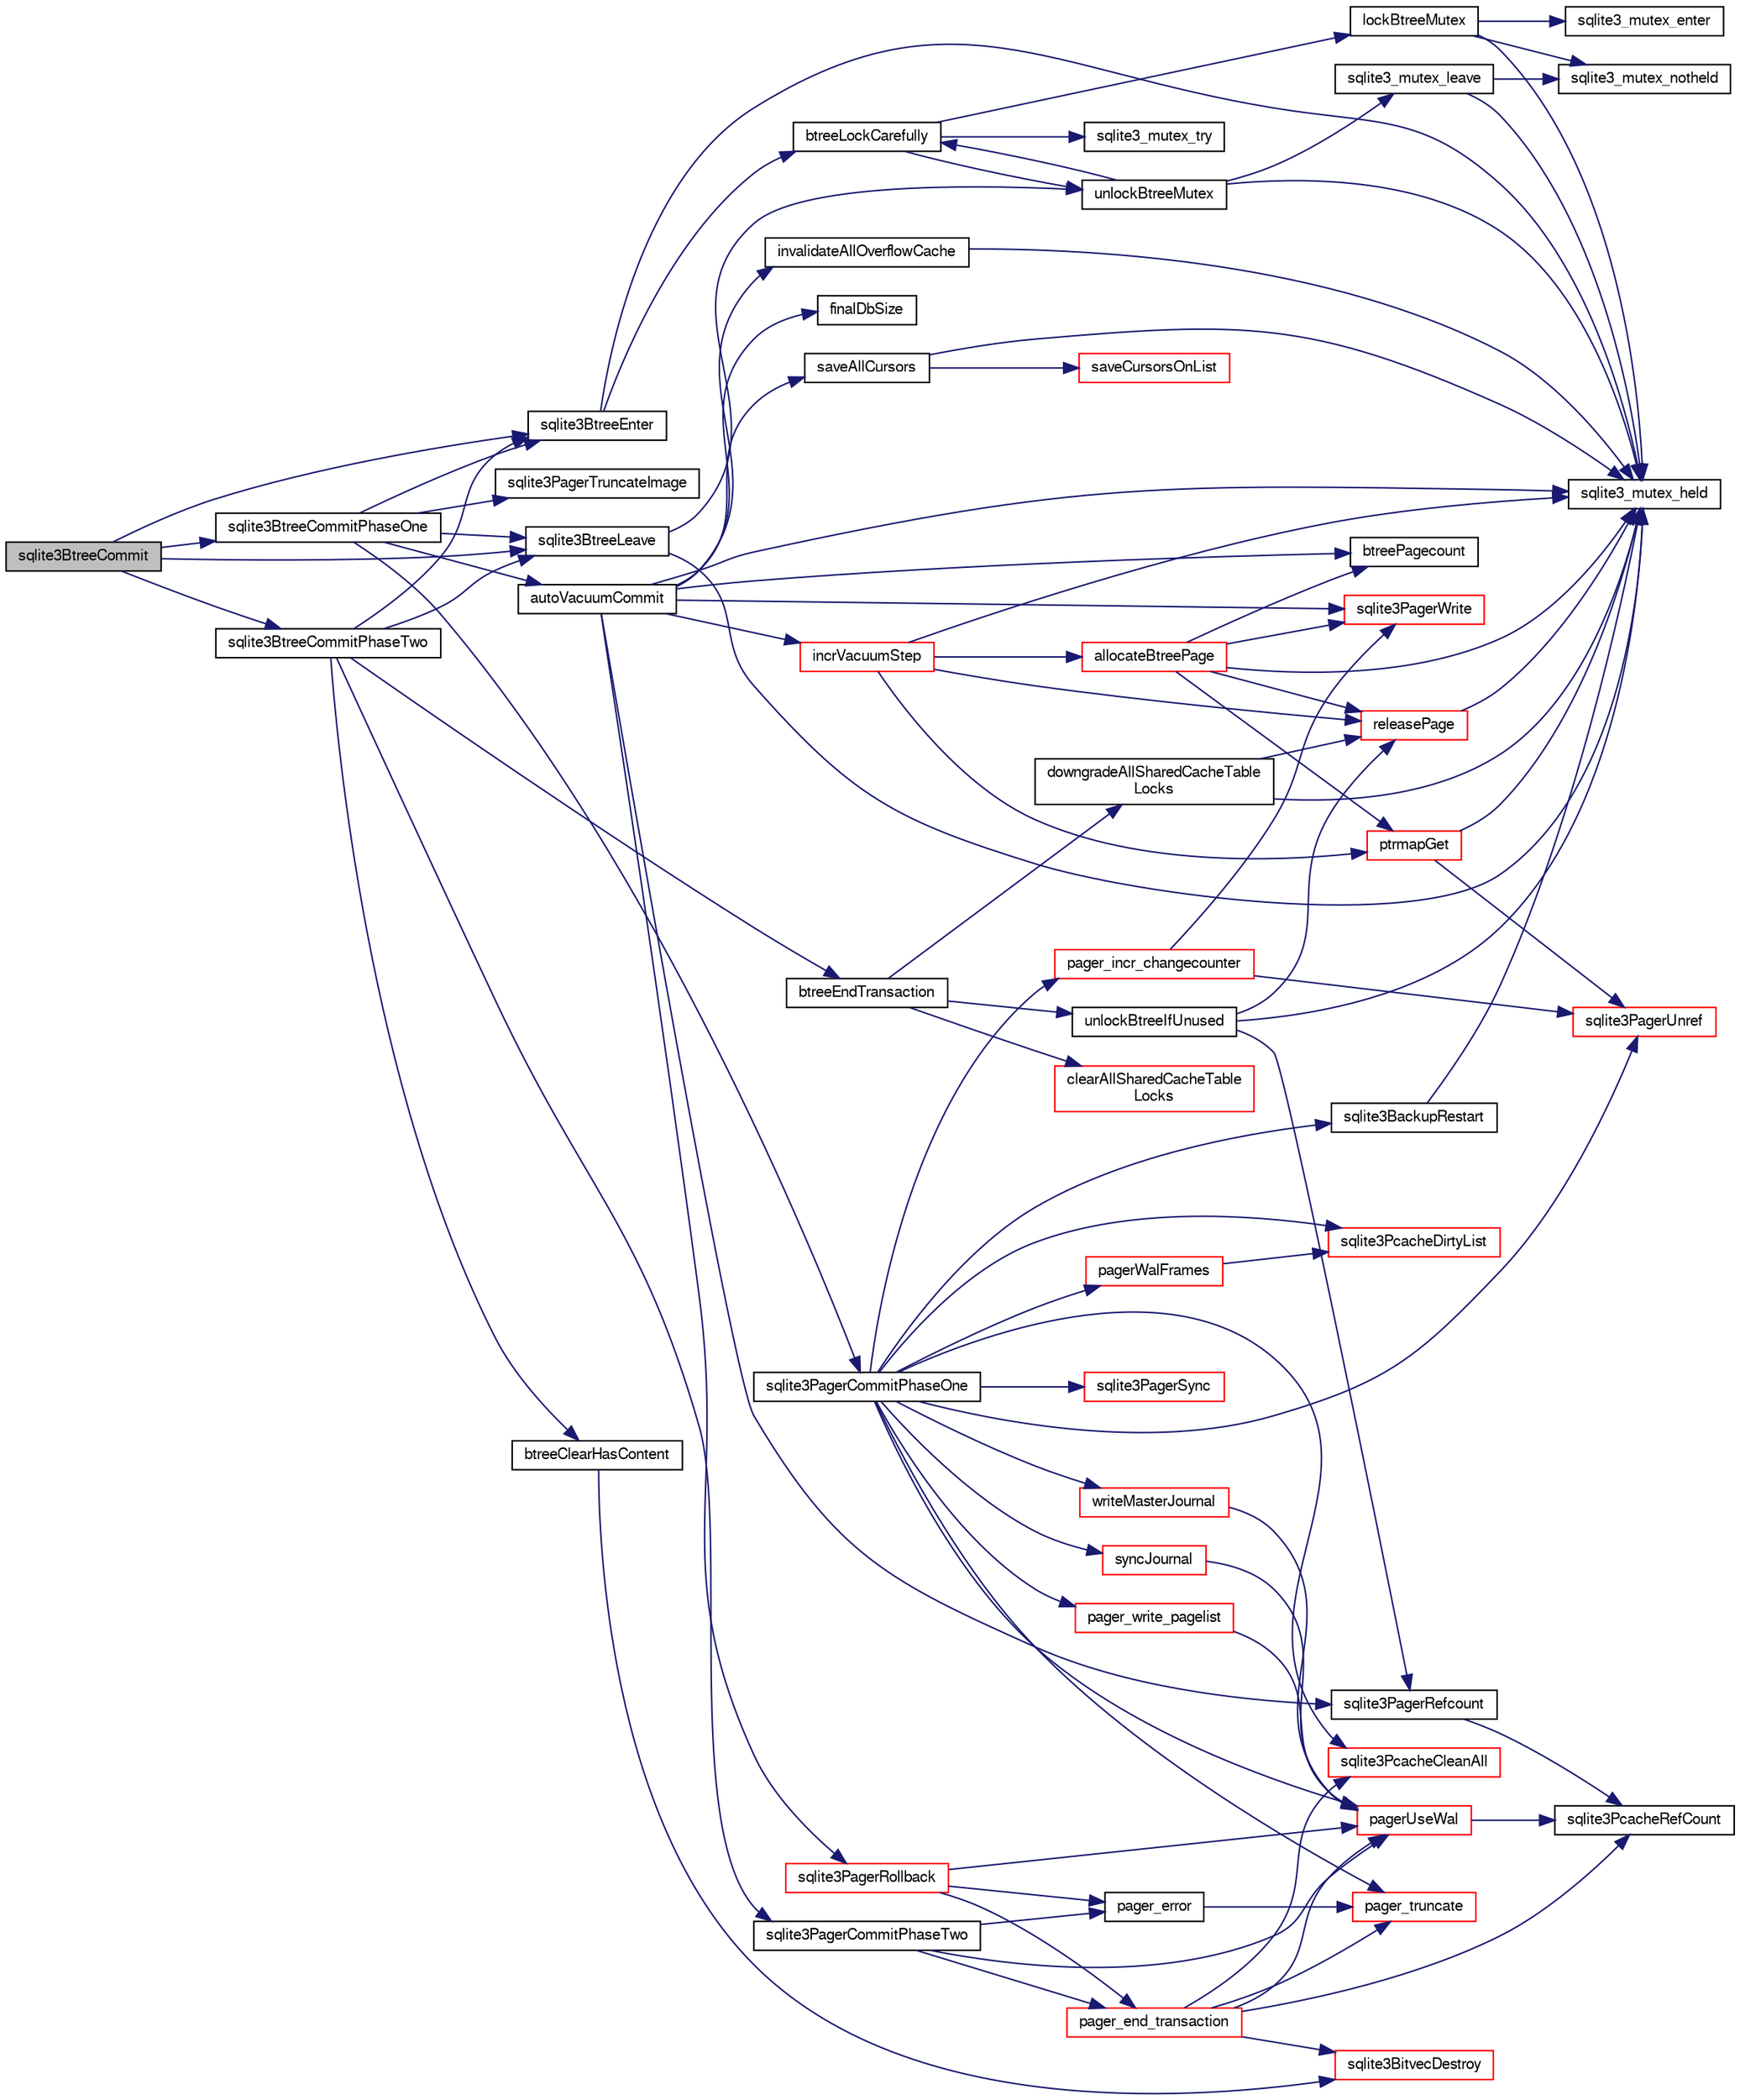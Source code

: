 digraph "sqlite3BtreeCommit"
{
  edge [fontname="FreeSans",fontsize="10",labelfontname="FreeSans",labelfontsize="10"];
  node [fontname="FreeSans",fontsize="10",shape=record];
  rankdir="LR";
  Node439797 [label="sqlite3BtreeCommit",height=0.2,width=0.4,color="black", fillcolor="grey75", style="filled", fontcolor="black"];
  Node439797 -> Node439798 [color="midnightblue",fontsize="10",style="solid",fontname="FreeSans"];
  Node439798 [label="sqlite3BtreeEnter",height=0.2,width=0.4,color="black", fillcolor="white", style="filled",URL="$sqlite3_8c.html#afa05d700ca373993fe6b0525b867feff"];
  Node439798 -> Node439799 [color="midnightblue",fontsize="10",style="solid",fontname="FreeSans"];
  Node439799 [label="sqlite3_mutex_held",height=0.2,width=0.4,color="black", fillcolor="white", style="filled",URL="$sqlite3_8c.html#acf77da68932b6bc163c5e68547ecc3e7"];
  Node439798 -> Node439800 [color="midnightblue",fontsize="10",style="solid",fontname="FreeSans"];
  Node439800 [label="btreeLockCarefully",height=0.2,width=0.4,color="black", fillcolor="white", style="filled",URL="$sqlite3_8c.html#a796746b1c1e4d6926960636bd74c79d7"];
  Node439800 -> Node439801 [color="midnightblue",fontsize="10",style="solid",fontname="FreeSans"];
  Node439801 [label="sqlite3_mutex_try",height=0.2,width=0.4,color="black", fillcolor="white", style="filled",URL="$sqlite3_8c.html#a196f84b09bdfda96ae5ae23189be1ec8"];
  Node439800 -> Node439802 [color="midnightblue",fontsize="10",style="solid",fontname="FreeSans"];
  Node439802 [label="unlockBtreeMutex",height=0.2,width=0.4,color="black", fillcolor="white", style="filled",URL="$sqlite3_8c.html#a29bc7d1c753dfa2af9fb296b7dc19a4a"];
  Node439802 -> Node439799 [color="midnightblue",fontsize="10",style="solid",fontname="FreeSans"];
  Node439802 -> Node439803 [color="midnightblue",fontsize="10",style="solid",fontname="FreeSans"];
  Node439803 [label="sqlite3_mutex_leave",height=0.2,width=0.4,color="black", fillcolor="white", style="filled",URL="$sqlite3_8c.html#a5838d235601dbd3c1fa993555c6bcc93"];
  Node439803 -> Node439799 [color="midnightblue",fontsize="10",style="solid",fontname="FreeSans"];
  Node439803 -> Node439804 [color="midnightblue",fontsize="10",style="solid",fontname="FreeSans"];
  Node439804 [label="sqlite3_mutex_notheld",height=0.2,width=0.4,color="black", fillcolor="white", style="filled",URL="$sqlite3_8c.html#a83967c837c1c000d3b5adcfaa688f5dc"];
  Node439802 -> Node439800 [color="midnightblue",fontsize="10",style="solid",fontname="FreeSans"];
  Node439800 -> Node439805 [color="midnightblue",fontsize="10",style="solid",fontname="FreeSans"];
  Node439805 [label="lockBtreeMutex",height=0.2,width=0.4,color="black", fillcolor="white", style="filled",URL="$sqlite3_8c.html#ab1714bc62ac8a451c7b17bc53053ca53"];
  Node439805 -> Node439804 [color="midnightblue",fontsize="10",style="solid",fontname="FreeSans"];
  Node439805 -> Node439799 [color="midnightblue",fontsize="10",style="solid",fontname="FreeSans"];
  Node439805 -> Node439806 [color="midnightblue",fontsize="10",style="solid",fontname="FreeSans"];
  Node439806 [label="sqlite3_mutex_enter",height=0.2,width=0.4,color="black", fillcolor="white", style="filled",URL="$sqlite3_8c.html#a1c12cde690bd89f104de5cbad12a6bf5"];
  Node439797 -> Node439807 [color="midnightblue",fontsize="10",style="solid",fontname="FreeSans"];
  Node439807 [label="sqlite3BtreeCommitPhaseOne",height=0.2,width=0.4,color="black", fillcolor="white", style="filled",URL="$sqlite3_8c.html#ae266cba101e64ad99a166f237532e262"];
  Node439807 -> Node439798 [color="midnightblue",fontsize="10",style="solid",fontname="FreeSans"];
  Node439807 -> Node439808 [color="midnightblue",fontsize="10",style="solid",fontname="FreeSans"];
  Node439808 [label="autoVacuumCommit",height=0.2,width=0.4,color="black", fillcolor="white", style="filled",URL="$sqlite3_8c.html#a809d22c6311135ae3048adf41febaef0"];
  Node439808 -> Node439809 [color="midnightblue",fontsize="10",style="solid",fontname="FreeSans"];
  Node439809 [label="sqlite3PagerRefcount",height=0.2,width=0.4,color="black", fillcolor="white", style="filled",URL="$sqlite3_8c.html#a865a3e27288083a9cdfd8de2ba365d80"];
  Node439809 -> Node439810 [color="midnightblue",fontsize="10",style="solid",fontname="FreeSans"];
  Node439810 [label="sqlite3PcacheRefCount",height=0.2,width=0.4,color="black", fillcolor="white", style="filled",URL="$sqlite3_8c.html#adee2536d23ec9628e0883ccab03b3429"];
  Node439808 -> Node439799 [color="midnightblue",fontsize="10",style="solid",fontname="FreeSans"];
  Node439808 -> Node439811 [color="midnightblue",fontsize="10",style="solid",fontname="FreeSans"];
  Node439811 [label="invalidateAllOverflowCache",height=0.2,width=0.4,color="black", fillcolor="white", style="filled",URL="$sqlite3_8c.html#ae54a9c06fff6f71d61f77b1f08f3e09c"];
  Node439811 -> Node439799 [color="midnightblue",fontsize="10",style="solid",fontname="FreeSans"];
  Node439808 -> Node439812 [color="midnightblue",fontsize="10",style="solid",fontname="FreeSans"];
  Node439812 [label="btreePagecount",height=0.2,width=0.4,color="black", fillcolor="white", style="filled",URL="$sqlite3_8c.html#a9cc4ac11752c088db89d551ec1495a15"];
  Node439808 -> Node439813 [color="midnightblue",fontsize="10",style="solid",fontname="FreeSans"];
  Node439813 [label="finalDbSize",height=0.2,width=0.4,color="black", fillcolor="white", style="filled",URL="$sqlite3_8c.html#a6e8990e2e26e221184d66b367b586d75"];
  Node439808 -> Node439814 [color="midnightblue",fontsize="10",style="solid",fontname="FreeSans"];
  Node439814 [label="saveAllCursors",height=0.2,width=0.4,color="black", fillcolor="white", style="filled",URL="$sqlite3_8c.html#add0c7a5086792caf465148beaadb913d"];
  Node439814 -> Node439799 [color="midnightblue",fontsize="10",style="solid",fontname="FreeSans"];
  Node439814 -> Node439815 [color="midnightblue",fontsize="10",style="solid",fontname="FreeSans"];
  Node439815 [label="saveCursorsOnList",height=0.2,width=0.4,color="red", fillcolor="white", style="filled",URL="$sqlite3_8c.html#a33cb455c167e82c225c04c6628a486e1"];
  Node439808 -> Node440233 [color="midnightblue",fontsize="10",style="solid",fontname="FreeSans"];
  Node440233 [label="incrVacuumStep",height=0.2,width=0.4,color="red", fillcolor="white", style="filled",URL="$sqlite3_8c.html#a68a85130a567f1700dc0907ec9227892"];
  Node440233 -> Node439799 [color="midnightblue",fontsize="10",style="solid",fontname="FreeSans"];
  Node440233 -> Node440227 [color="midnightblue",fontsize="10",style="solid",fontname="FreeSans"];
  Node440227 [label="ptrmapGet",height=0.2,width=0.4,color="red", fillcolor="white", style="filled",URL="$sqlite3_8c.html#ae91bfd9c1bec807a52a384d2ed01934b"];
  Node440227 -> Node439799 [color="midnightblue",fontsize="10",style="solid",fontname="FreeSans"];
  Node440227 -> Node440193 [color="midnightblue",fontsize="10",style="solid",fontname="FreeSans"];
  Node440193 [label="sqlite3PagerUnref",height=0.2,width=0.4,color="red", fillcolor="white", style="filled",URL="$sqlite3_8c.html#aa9d040b7f24a8a5d99bf96863b52cd15"];
  Node440233 -> Node440234 [color="midnightblue",fontsize="10",style="solid",fontname="FreeSans"];
  Node440234 [label="allocateBtreePage",height=0.2,width=0.4,color="red", fillcolor="white", style="filled",URL="$sqlite3_8c.html#ae84ce1103eabfe9455a6a59e6cec4a33"];
  Node440234 -> Node439799 [color="midnightblue",fontsize="10",style="solid",fontname="FreeSans"];
  Node440234 -> Node439812 [color="midnightblue",fontsize="10",style="solid",fontname="FreeSans"];
  Node440234 -> Node440227 [color="midnightblue",fontsize="10",style="solid",fontname="FreeSans"];
  Node440234 -> Node439828 [color="midnightblue",fontsize="10",style="solid",fontname="FreeSans"];
  Node439828 [label="sqlite3PagerWrite",height=0.2,width=0.4,color="red", fillcolor="white", style="filled",URL="$sqlite3_8c.html#ad4b8aee028ee99575b0748b299e04ed0"];
  Node440234 -> Node440230 [color="midnightblue",fontsize="10",style="solid",fontname="FreeSans"];
  Node440230 [label="releasePage",height=0.2,width=0.4,color="red", fillcolor="white", style="filled",URL="$sqlite3_8c.html#a92c6fb14f9bcf117440c35116c26d6c4"];
  Node440230 -> Node439799 [color="midnightblue",fontsize="10",style="solid",fontname="FreeSans"];
  Node440233 -> Node440230 [color="midnightblue",fontsize="10",style="solid",fontname="FreeSans"];
  Node439808 -> Node439828 [color="midnightblue",fontsize="10",style="solid",fontname="FreeSans"];
  Node439808 -> Node440134 [color="midnightblue",fontsize="10",style="solid",fontname="FreeSans"];
  Node440134 [label="sqlite3PagerRollback",height=0.2,width=0.4,color="red", fillcolor="white", style="filled",URL="$sqlite3_8c.html#afdd2ecbb97b7a716892ff6bd10c7dfd0"];
  Node440134 -> Node439833 [color="midnightblue",fontsize="10",style="solid",fontname="FreeSans"];
  Node439833 [label="pagerUseWal",height=0.2,width=0.4,color="red", fillcolor="white", style="filled",URL="$sqlite3_8c.html#a31def80bfe1de9284d635ba190a5eb68"];
  Node439833 -> Node439810 [color="midnightblue",fontsize="10",style="solid",fontname="FreeSans"];
  Node440134 -> Node440199 [color="midnightblue",fontsize="10",style="solid",fontname="FreeSans"];
  Node440199 [label="pager_end_transaction",height=0.2,width=0.4,color="red", fillcolor="white", style="filled",URL="$sqlite3_8c.html#a0814e2cfab386b1e3ba74528870339fe"];
  Node440199 -> Node439833 [color="midnightblue",fontsize="10",style="solid",fontname="FreeSans"];
  Node440199 -> Node439810 [color="midnightblue",fontsize="10",style="solid",fontname="FreeSans"];
  Node440199 -> Node440115 [color="midnightblue",fontsize="10",style="solid",fontname="FreeSans"];
  Node440115 [label="sqlite3BitvecDestroy",height=0.2,width=0.4,color="red", fillcolor="white", style="filled",URL="$sqlite3_8c.html#ab732400d8022b48df1b7b3ee41be045d"];
  Node440199 -> Node440205 [color="midnightblue",fontsize="10",style="solid",fontname="FreeSans"];
  Node440205 [label="sqlite3PcacheCleanAll",height=0.2,width=0.4,color="red", fillcolor="white", style="filled",URL="$sqlite3_8c.html#a65aa4d4f73373a161a96fafe219b86a7"];
  Node440199 -> Node440209 [color="midnightblue",fontsize="10",style="solid",fontname="FreeSans"];
  Node440209 [label="pager_truncate",height=0.2,width=0.4,color="red", fillcolor="white", style="filled",URL="$sqlite3_8c.html#aa0700caa408442673a3ede3bb04b1f0b"];
  Node440134 -> Node440223 [color="midnightblue",fontsize="10",style="solid",fontname="FreeSans"];
  Node440223 [label="pager_error",height=0.2,width=0.4,color="black", fillcolor="white", style="filled",URL="$sqlite3_8c.html#ac15e13c61047b37098e21115614ddd22"];
  Node440223 -> Node440209 [color="midnightblue",fontsize="10",style="solid",fontname="FreeSans"];
  Node439807 -> Node440175 [color="midnightblue",fontsize="10",style="solid",fontname="FreeSans"];
  Node440175 [label="sqlite3BtreeLeave",height=0.2,width=0.4,color="black", fillcolor="white", style="filled",URL="$sqlite3_8c.html#a460e4f89d1aeef4b4d334cfe8165da89"];
  Node440175 -> Node439802 [color="midnightblue",fontsize="10",style="solid",fontname="FreeSans"];
  Node440175 -> Node439799 [color="midnightblue",fontsize="10",style="solid",fontname="FreeSans"];
  Node439807 -> Node440259 [color="midnightblue",fontsize="10",style="solid",fontname="FreeSans"];
  Node440259 [label="sqlite3PagerTruncateImage",height=0.2,width=0.4,color="black", fillcolor="white", style="filled",URL="$sqlite3_8c.html#ac6c0a8a9bec3fa3595f1d4bba98a3010"];
  Node439807 -> Node440260 [color="midnightblue",fontsize="10",style="solid",fontname="FreeSans"];
  Node440260 [label="sqlite3PagerCommitPhaseOne",height=0.2,width=0.4,color="black", fillcolor="white", style="filled",URL="$sqlite3_8c.html#a2baf986bff9120486e9acc5951494ea7"];
  Node440260 -> Node440162 [color="midnightblue",fontsize="10",style="solid",fontname="FreeSans"];
  Node440162 [label="sqlite3BackupRestart",height=0.2,width=0.4,color="black", fillcolor="white", style="filled",URL="$sqlite3_8c.html#a51c915452a70527bce99483f8eac02b8"];
  Node440162 -> Node439799 [color="midnightblue",fontsize="10",style="solid",fontname="FreeSans"];
  Node440260 -> Node439833 [color="midnightblue",fontsize="10",style="solid",fontname="FreeSans"];
  Node440260 -> Node440163 [color="midnightblue",fontsize="10",style="solid",fontname="FreeSans"];
  Node440163 [label="sqlite3PcacheDirtyList",height=0.2,width=0.4,color="red", fillcolor="white", style="filled",URL="$sqlite3_8c.html#a9fe5b4991391ec26e75fb59ee72704db"];
  Node440260 -> Node440261 [color="midnightblue",fontsize="10",style="solid",fontname="FreeSans"];
  Node440261 [label="pagerWalFrames",height=0.2,width=0.4,color="red", fillcolor="white", style="filled",URL="$sqlite3_8c.html#a1675dba6bfeb50d8aa8a0509103fd004"];
  Node440261 -> Node440163 [color="midnightblue",fontsize="10",style="solid",fontname="FreeSans"];
  Node440260 -> Node440193 [color="midnightblue",fontsize="10",style="solid",fontname="FreeSans"];
  Node440260 -> Node440205 [color="midnightblue",fontsize="10",style="solid",fontname="FreeSans"];
  Node440260 -> Node440282 [color="midnightblue",fontsize="10",style="solid",fontname="FreeSans"];
  Node440282 [label="pager_incr_changecounter",height=0.2,width=0.4,color="red", fillcolor="white", style="filled",URL="$sqlite3_8c.html#add9f57a131d488bb6fc49dedc5a4df81"];
  Node440282 -> Node439828 [color="midnightblue",fontsize="10",style="solid",fontname="FreeSans"];
  Node440282 -> Node440193 [color="midnightblue",fontsize="10",style="solid",fontname="FreeSans"];
  Node440260 -> Node440283 [color="midnightblue",fontsize="10",style="solid",fontname="FreeSans"];
  Node440283 [label="writeMasterJournal",height=0.2,width=0.4,color="red", fillcolor="white", style="filled",URL="$sqlite3_8c.html#a6df09ec3e85ec74c6ee0bbbbe72a8cf3"];
  Node440283 -> Node439833 [color="midnightblue",fontsize="10",style="solid",fontname="FreeSans"];
  Node440260 -> Node440284 [color="midnightblue",fontsize="10",style="solid",fontname="FreeSans"];
  Node440284 [label="syncJournal",height=0.2,width=0.4,color="red", fillcolor="white", style="filled",URL="$sqlite3_8c.html#a53f9f2b680d397f110a892f8931623c6"];
  Node440284 -> Node439833 [color="midnightblue",fontsize="10",style="solid",fontname="FreeSans"];
  Node440260 -> Node440290 [color="midnightblue",fontsize="10",style="solid",fontname="FreeSans"];
  Node440290 [label="pager_write_pagelist",height=0.2,width=0.4,color="red", fillcolor="white", style="filled",URL="$sqlite3_8c.html#a6287c834edd4d88c1757d45a9d7f7dcc"];
  Node440290 -> Node439833 [color="midnightblue",fontsize="10",style="solid",fontname="FreeSans"];
  Node440260 -> Node440209 [color="midnightblue",fontsize="10",style="solid",fontname="FreeSans"];
  Node440260 -> Node440218 [color="midnightblue",fontsize="10",style="solid",fontname="FreeSans"];
  Node440218 [label="sqlite3PagerSync",height=0.2,width=0.4,color="red", fillcolor="white", style="filled",URL="$sqlite3_8c.html#a5b3c2a03efdf7f4844243c58718ca08b"];
  Node439797 -> Node440291 [color="midnightblue",fontsize="10",style="solid",fontname="FreeSans"];
  Node440291 [label="sqlite3BtreeCommitPhaseTwo",height=0.2,width=0.4,color="black", fillcolor="white", style="filled",URL="$sqlite3_8c.html#a84764f43cb4ca50bcac1fc674e8d6dd9"];
  Node440291 -> Node439798 [color="midnightblue",fontsize="10",style="solid",fontname="FreeSans"];
  Node440291 -> Node440292 [color="midnightblue",fontsize="10",style="solid",fontname="FreeSans"];
  Node440292 [label="sqlite3PagerCommitPhaseTwo",height=0.2,width=0.4,color="black", fillcolor="white", style="filled",URL="$sqlite3_8c.html#a18af1df44bbc3ae598f0559f6fc5861e"];
  Node440292 -> Node439833 [color="midnightblue",fontsize="10",style="solid",fontname="FreeSans"];
  Node440292 -> Node440199 [color="midnightblue",fontsize="10",style="solid",fontname="FreeSans"];
  Node440292 -> Node440223 [color="midnightblue",fontsize="10",style="solid",fontname="FreeSans"];
  Node440291 -> Node440175 [color="midnightblue",fontsize="10",style="solid",fontname="FreeSans"];
  Node440291 -> Node440293 [color="midnightblue",fontsize="10",style="solid",fontname="FreeSans"];
  Node440293 [label="btreeClearHasContent",height=0.2,width=0.4,color="black", fillcolor="white", style="filled",URL="$sqlite3_8c.html#ad76ff2727e128c649f8017fdc570bd06"];
  Node440293 -> Node440115 [color="midnightblue",fontsize="10",style="solid",fontname="FreeSans"];
  Node440291 -> Node440294 [color="midnightblue",fontsize="10",style="solid",fontname="FreeSans"];
  Node440294 [label="btreeEndTransaction",height=0.2,width=0.4,color="black", fillcolor="white", style="filled",URL="$sqlite3_8c.html#a7dd8138404b55de8be9623636f25488b"];
  Node440294 -> Node440295 [color="midnightblue",fontsize="10",style="solid",fontname="FreeSans"];
  Node440295 [label="downgradeAllSharedCacheTable\lLocks",height=0.2,width=0.4,color="black", fillcolor="white", style="filled",URL="$sqlite3_8c.html#a190cd892d7b1636800149aa2fb20f4ef"];
  Node440295 -> Node440230 [color="midnightblue",fontsize="10",style="solid",fontname="FreeSans"];
  Node440295 -> Node439799 [color="midnightblue",fontsize="10",style="solid",fontname="FreeSans"];
  Node440294 -> Node440296 [color="midnightblue",fontsize="10",style="solid",fontname="FreeSans"];
  Node440296 [label="clearAllSharedCacheTable\lLocks",height=0.2,width=0.4,color="red", fillcolor="white", style="filled",URL="$sqlite3_8c.html#a634cc518e11252ac32e0e42614f1133b"];
  Node440294 -> Node440297 [color="midnightblue",fontsize="10",style="solid",fontname="FreeSans"];
  Node440297 [label="unlockBtreeIfUnused",height=0.2,width=0.4,color="black", fillcolor="white", style="filled",URL="$sqlite3_8c.html#ada198bfad4d2c61e88bd9317e98cc96c"];
  Node440297 -> Node439799 [color="midnightblue",fontsize="10",style="solid",fontname="FreeSans"];
  Node440297 -> Node439809 [color="midnightblue",fontsize="10",style="solid",fontname="FreeSans"];
  Node440297 -> Node440230 [color="midnightblue",fontsize="10",style="solid",fontname="FreeSans"];
  Node439797 -> Node440175 [color="midnightblue",fontsize="10",style="solid",fontname="FreeSans"];
}
